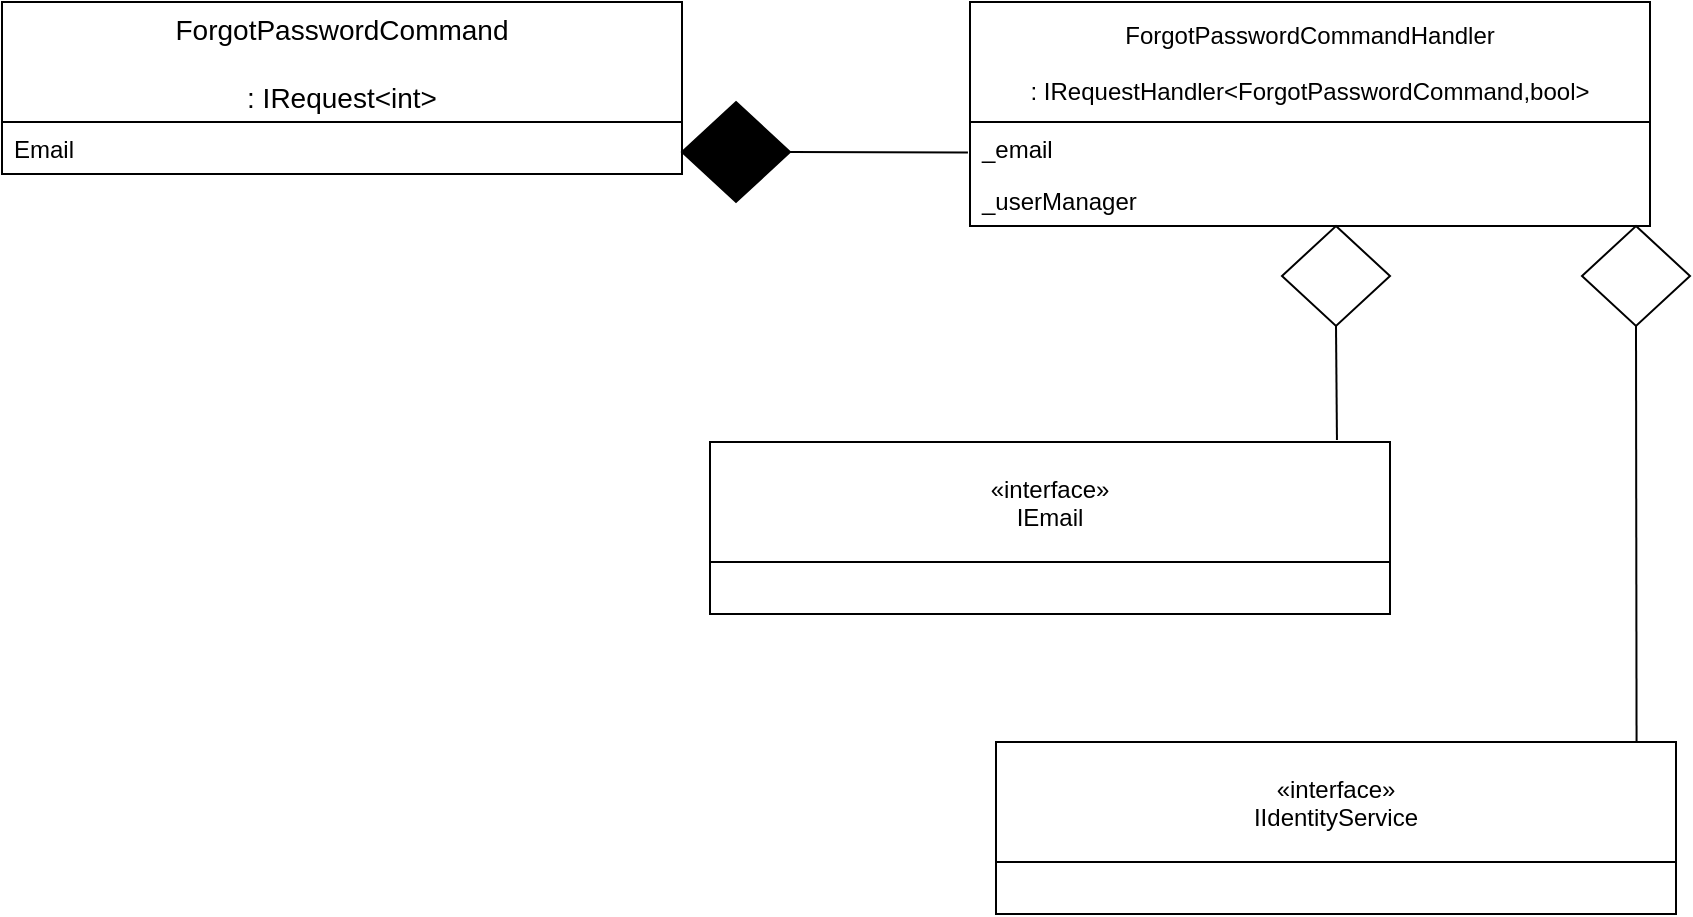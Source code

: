 <mxfile version="13.6.2" type="device"><diagram id="6kYs1ZgcFo_2F71uk39c" name="Page-1"><mxGraphModel dx="1515" dy="571" grid="1" gridSize="10" guides="1" tooltips="1" connect="1" arrows="1" fold="1" page="1" pageScale="1" pageWidth="827" pageHeight="1169" math="0" shadow="0"><root><mxCell id="0"/><mxCell id="1" parent="0"/><mxCell id="N5hx4ftRGFCn_QG-54Y3-27" value="" style="endArrow=none;html=1;entryX=-0.003;entryY=0.587;entryDx=0;entryDy=0;exitX=1;exitY=0.5;exitDx=0;exitDy=0;exitPerimeter=0;entryPerimeter=0;" edge="1" parent="1" source="N5hx4ftRGFCn_QG-54Y3-28" target="N5hx4ftRGFCn_QG-54Y3-23"><mxGeometry width="50" height="50" relative="1" as="geometry"><mxPoint x="404" y="103" as="sourcePoint"/><mxPoint x="494" y="103" as="targetPoint"/></mxGeometry></mxCell><mxCell id="N5hx4ftRGFCn_QG-54Y3-28" value="" style="strokeWidth=1;html=1;shape=mxgraph.flowchart.decision;whiteSpace=wrap;fillColor=#000000;" vertex="1" parent="1"><mxGeometry x="350" y="80" width="54" height="50" as="geometry"/></mxCell><mxCell id="N5hx4ftRGFCn_QG-54Y3-31" value="" style="endArrow=none;html=1;entryX=0.922;entryY=-0.012;entryDx=0;entryDy=0;exitX=0.5;exitY=1;exitDx=0;exitDy=0;exitPerimeter=0;entryPerimeter=0;" edge="1" parent="1" source="N5hx4ftRGFCn_QG-54Y3-32" target="N5hx4ftRGFCn_QG-54Y3-37"><mxGeometry width="50" height="50" relative="1" as="geometry"><mxPoint x="568" y="237" as="sourcePoint"/><mxPoint x="888" y="354" as="targetPoint"/></mxGeometry></mxCell><mxCell id="N5hx4ftRGFCn_QG-54Y3-32" value="" style="strokeWidth=1;html=1;shape=mxgraph.flowchart.decision;whiteSpace=wrap;" vertex="1" parent="1"><mxGeometry x="650" y="142" width="54" height="50" as="geometry"/></mxCell><mxCell id="N5hx4ftRGFCn_QG-54Y3-33" value="" style="endArrow=none;html=1;entryX=0.942;entryY=-0.006;entryDx=0;entryDy=0;exitX=0.5;exitY=1;exitDx=0;exitDy=0;exitPerimeter=0;entryPerimeter=0;" edge="1" parent="1" source="N5hx4ftRGFCn_QG-54Y3-34" target="N5hx4ftRGFCn_QG-54Y3-38"><mxGeometry width="50" height="50" relative="1" as="geometry"><mxPoint x="711" y="237" as="sourcePoint"/><mxPoint x="877.0" y="330" as="targetPoint"/></mxGeometry></mxCell><mxCell id="N5hx4ftRGFCn_QG-54Y3-34" value="" style="strokeWidth=1;html=1;shape=mxgraph.flowchart.decision;whiteSpace=wrap;" vertex="1" parent="1"><mxGeometry x="800" y="142" width="54" height="50" as="geometry"/></mxCell><mxCell id="N5hx4ftRGFCn_QG-54Y3-12" value="ForgotPasswordCommand&#10;&#10;: IRequest&lt;int&gt;" style="swimlane;fontStyle=0;childLayout=stackLayout;horizontal=1;startSize=60;horizontalStack=0;resizeParent=1;resizeParentMax=0;resizeLast=0;collapsible=1;marginBottom=0;align=center;fontSize=14;" vertex="1" parent="1"><mxGeometry x="10" y="30" width="340" height="86" as="geometry"/></mxCell><mxCell id="N5hx4ftRGFCn_QG-54Y3-19" value="Email" style="text;strokeColor=none;fillColor=none;align=left;verticalAlign=top;spacingLeft=4;spacingRight=4;overflow=hidden;rotatable=0;points=[[0,0.5],[1,0.5]];portConstraint=eastwest;" vertex="1" parent="N5hx4ftRGFCn_QG-54Y3-12"><mxGeometry y="60" width="340" height="26" as="geometry"/></mxCell><mxCell id="N5hx4ftRGFCn_QG-54Y3-21" value="ForgotPasswordCommandHandler&#10;&#10;: IRequestHandler&lt;ForgotPasswordCommand,bool&gt;" style="swimlane;fontStyle=0;childLayout=stackLayout;horizontal=1;startSize=60;fillColor=none;horizontalStack=0;resizeParent=1;resizeParentMax=0;resizeLast=0;collapsible=1;marginBottom=0;" vertex="1" parent="1"><mxGeometry x="494" y="30" width="340" height="112" as="geometry"/></mxCell><mxCell id="N5hx4ftRGFCn_QG-54Y3-23" value="_email" style="text;strokeColor=none;fillColor=none;align=left;verticalAlign=top;spacingLeft=4;spacingRight=4;overflow=hidden;rotatable=0;points=[[0,0.5],[1,0.5]];portConstraint=eastwest;" vertex="1" parent="N5hx4ftRGFCn_QG-54Y3-21"><mxGeometry y="60" width="340" height="26" as="geometry"/></mxCell><mxCell id="N5hx4ftRGFCn_QG-54Y3-24" value="_userManager" style="text;strokeColor=none;fillColor=none;align=left;verticalAlign=top;spacingLeft=4;spacingRight=4;overflow=hidden;rotatable=0;points=[[0,0.5],[1,0.5]];portConstraint=eastwest;" vertex="1" parent="N5hx4ftRGFCn_QG-54Y3-21"><mxGeometry y="86" width="340" height="26" as="geometry"/></mxCell><mxCell id="N5hx4ftRGFCn_QG-54Y3-38" value="«interface»&#10;IIdentityService" style="swimlane;fontStyle=0;childLayout=stackLayout;horizontal=1;startSize=60;fillColor=none;horizontalStack=0;resizeParent=1;resizeParentMax=0;resizeLast=0;collapsible=1;marginBottom=0;" vertex="1" parent="1"><mxGeometry x="507" y="400" width="340" height="86" as="geometry"/></mxCell><mxCell id="N5hx4ftRGFCn_QG-54Y3-37" value="«interface»&#10;IEmail" style="swimlane;fontStyle=0;childLayout=stackLayout;horizontal=1;startSize=60;fillColor=none;horizontalStack=0;resizeParent=1;resizeParentMax=0;resizeLast=0;collapsible=1;marginBottom=0;" vertex="1" parent="1"><mxGeometry x="364" y="250" width="340" height="86" as="geometry"/></mxCell></root></mxGraphModel></diagram></mxfile>